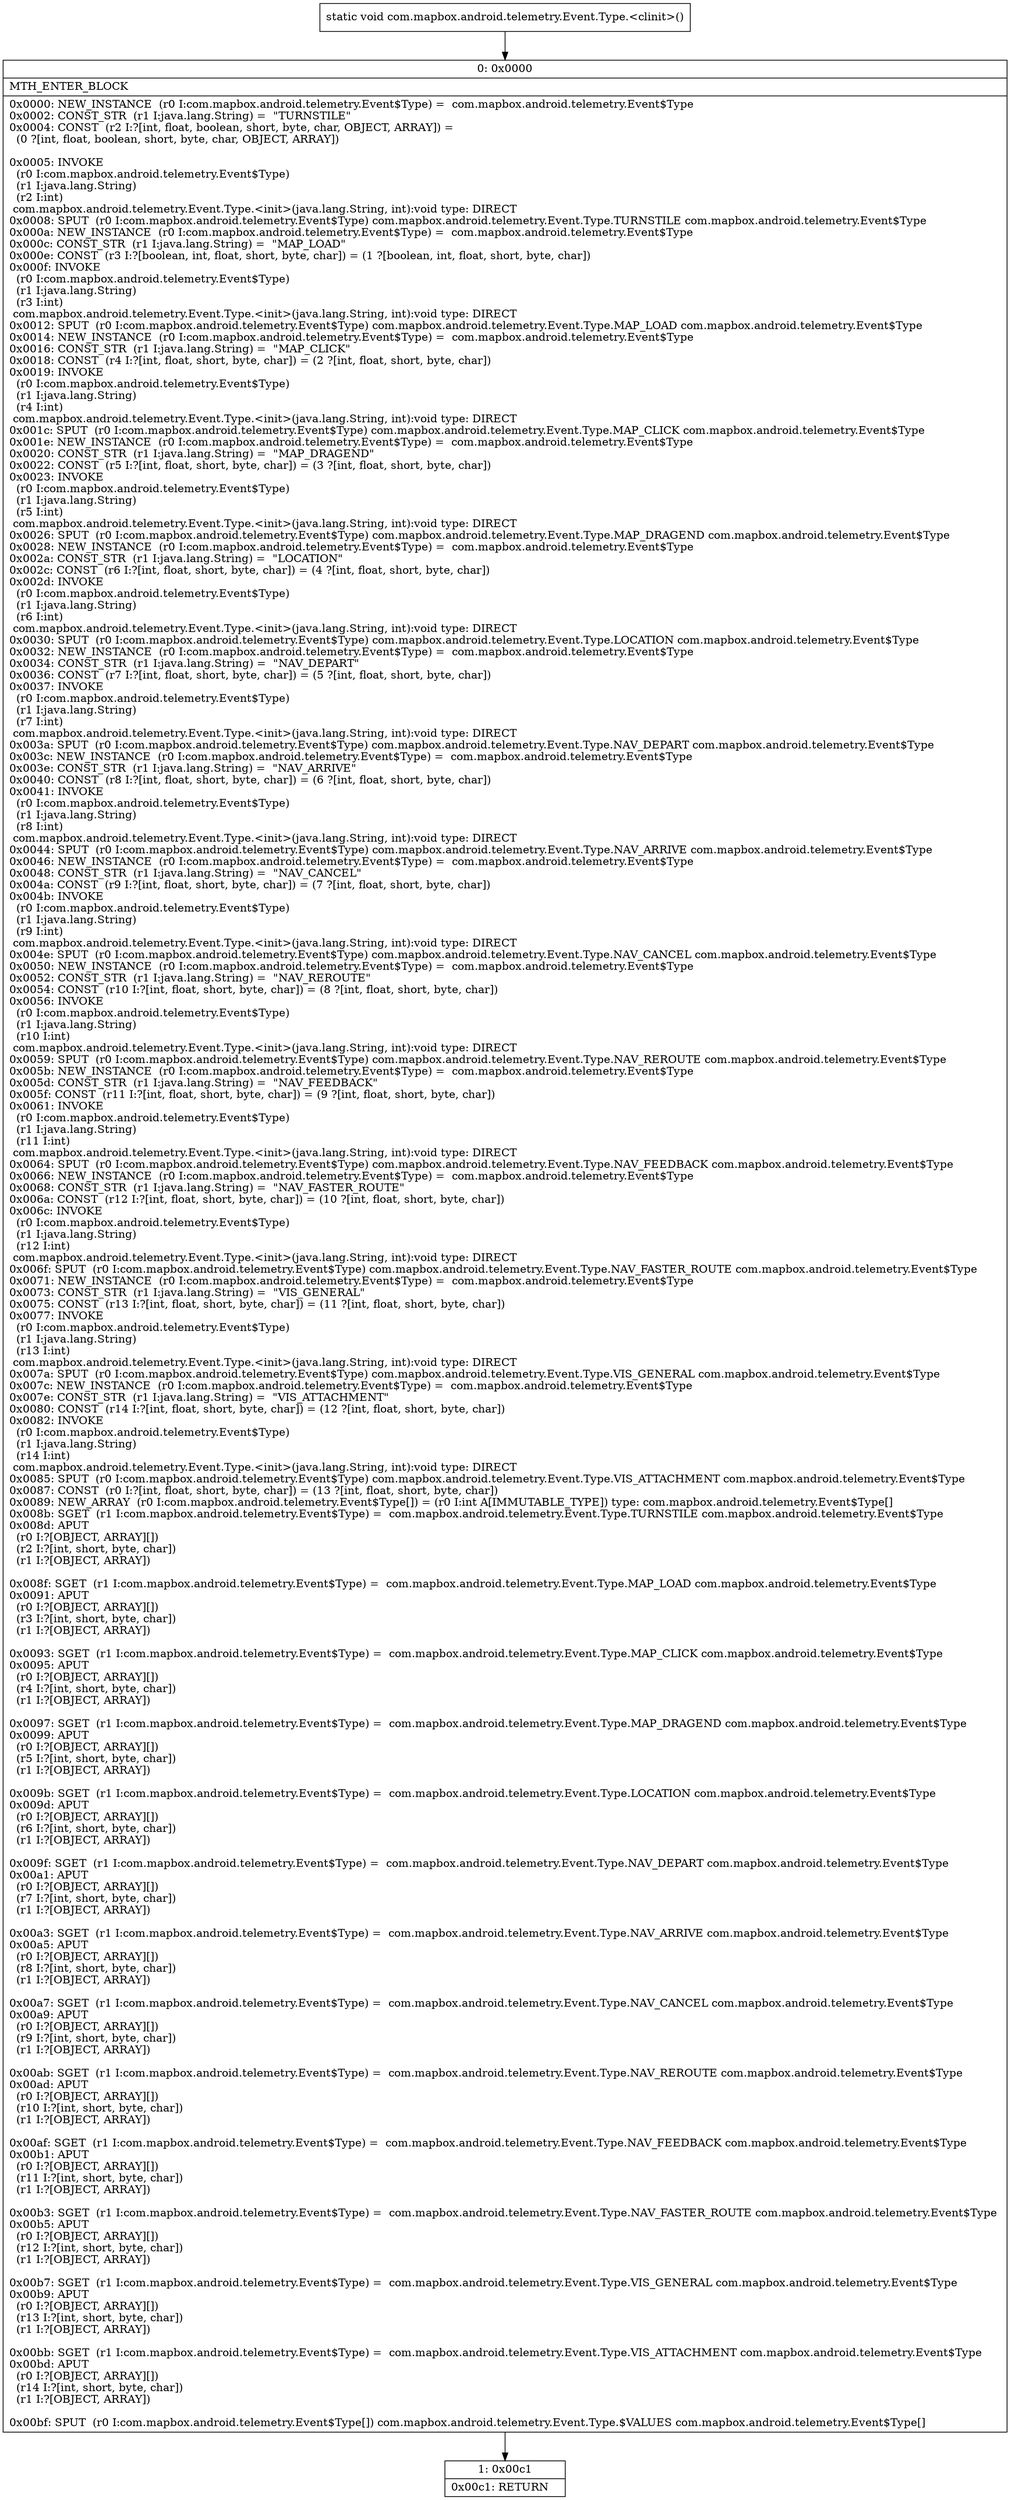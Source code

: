 digraph "CFG forcom.mapbox.android.telemetry.Event.Type.\<clinit\>()V" {
Node_0 [shape=record,label="{0\:\ 0x0000|MTH_ENTER_BLOCK\l|0x0000: NEW_INSTANCE  (r0 I:com.mapbox.android.telemetry.Event$Type) =  com.mapbox.android.telemetry.Event$Type \l0x0002: CONST_STR  (r1 I:java.lang.String) =  \"TURNSTILE\" \l0x0004: CONST  (r2 I:?[int, float, boolean, short, byte, char, OBJECT, ARRAY]) = \l  (0 ?[int, float, boolean, short, byte, char, OBJECT, ARRAY])\l \l0x0005: INVOKE  \l  (r0 I:com.mapbox.android.telemetry.Event$Type)\l  (r1 I:java.lang.String)\l  (r2 I:int)\l com.mapbox.android.telemetry.Event.Type.\<init\>(java.lang.String, int):void type: DIRECT \l0x0008: SPUT  (r0 I:com.mapbox.android.telemetry.Event$Type) com.mapbox.android.telemetry.Event.Type.TURNSTILE com.mapbox.android.telemetry.Event$Type \l0x000a: NEW_INSTANCE  (r0 I:com.mapbox.android.telemetry.Event$Type) =  com.mapbox.android.telemetry.Event$Type \l0x000c: CONST_STR  (r1 I:java.lang.String) =  \"MAP_LOAD\" \l0x000e: CONST  (r3 I:?[boolean, int, float, short, byte, char]) = (1 ?[boolean, int, float, short, byte, char]) \l0x000f: INVOKE  \l  (r0 I:com.mapbox.android.telemetry.Event$Type)\l  (r1 I:java.lang.String)\l  (r3 I:int)\l com.mapbox.android.telemetry.Event.Type.\<init\>(java.lang.String, int):void type: DIRECT \l0x0012: SPUT  (r0 I:com.mapbox.android.telemetry.Event$Type) com.mapbox.android.telemetry.Event.Type.MAP_LOAD com.mapbox.android.telemetry.Event$Type \l0x0014: NEW_INSTANCE  (r0 I:com.mapbox.android.telemetry.Event$Type) =  com.mapbox.android.telemetry.Event$Type \l0x0016: CONST_STR  (r1 I:java.lang.String) =  \"MAP_CLICK\" \l0x0018: CONST  (r4 I:?[int, float, short, byte, char]) = (2 ?[int, float, short, byte, char]) \l0x0019: INVOKE  \l  (r0 I:com.mapbox.android.telemetry.Event$Type)\l  (r1 I:java.lang.String)\l  (r4 I:int)\l com.mapbox.android.telemetry.Event.Type.\<init\>(java.lang.String, int):void type: DIRECT \l0x001c: SPUT  (r0 I:com.mapbox.android.telemetry.Event$Type) com.mapbox.android.telemetry.Event.Type.MAP_CLICK com.mapbox.android.telemetry.Event$Type \l0x001e: NEW_INSTANCE  (r0 I:com.mapbox.android.telemetry.Event$Type) =  com.mapbox.android.telemetry.Event$Type \l0x0020: CONST_STR  (r1 I:java.lang.String) =  \"MAP_DRAGEND\" \l0x0022: CONST  (r5 I:?[int, float, short, byte, char]) = (3 ?[int, float, short, byte, char]) \l0x0023: INVOKE  \l  (r0 I:com.mapbox.android.telemetry.Event$Type)\l  (r1 I:java.lang.String)\l  (r5 I:int)\l com.mapbox.android.telemetry.Event.Type.\<init\>(java.lang.String, int):void type: DIRECT \l0x0026: SPUT  (r0 I:com.mapbox.android.telemetry.Event$Type) com.mapbox.android.telemetry.Event.Type.MAP_DRAGEND com.mapbox.android.telemetry.Event$Type \l0x0028: NEW_INSTANCE  (r0 I:com.mapbox.android.telemetry.Event$Type) =  com.mapbox.android.telemetry.Event$Type \l0x002a: CONST_STR  (r1 I:java.lang.String) =  \"LOCATION\" \l0x002c: CONST  (r6 I:?[int, float, short, byte, char]) = (4 ?[int, float, short, byte, char]) \l0x002d: INVOKE  \l  (r0 I:com.mapbox.android.telemetry.Event$Type)\l  (r1 I:java.lang.String)\l  (r6 I:int)\l com.mapbox.android.telemetry.Event.Type.\<init\>(java.lang.String, int):void type: DIRECT \l0x0030: SPUT  (r0 I:com.mapbox.android.telemetry.Event$Type) com.mapbox.android.telemetry.Event.Type.LOCATION com.mapbox.android.telemetry.Event$Type \l0x0032: NEW_INSTANCE  (r0 I:com.mapbox.android.telemetry.Event$Type) =  com.mapbox.android.telemetry.Event$Type \l0x0034: CONST_STR  (r1 I:java.lang.String) =  \"NAV_DEPART\" \l0x0036: CONST  (r7 I:?[int, float, short, byte, char]) = (5 ?[int, float, short, byte, char]) \l0x0037: INVOKE  \l  (r0 I:com.mapbox.android.telemetry.Event$Type)\l  (r1 I:java.lang.String)\l  (r7 I:int)\l com.mapbox.android.telemetry.Event.Type.\<init\>(java.lang.String, int):void type: DIRECT \l0x003a: SPUT  (r0 I:com.mapbox.android.telemetry.Event$Type) com.mapbox.android.telemetry.Event.Type.NAV_DEPART com.mapbox.android.telemetry.Event$Type \l0x003c: NEW_INSTANCE  (r0 I:com.mapbox.android.telemetry.Event$Type) =  com.mapbox.android.telemetry.Event$Type \l0x003e: CONST_STR  (r1 I:java.lang.String) =  \"NAV_ARRIVE\" \l0x0040: CONST  (r8 I:?[int, float, short, byte, char]) = (6 ?[int, float, short, byte, char]) \l0x0041: INVOKE  \l  (r0 I:com.mapbox.android.telemetry.Event$Type)\l  (r1 I:java.lang.String)\l  (r8 I:int)\l com.mapbox.android.telemetry.Event.Type.\<init\>(java.lang.String, int):void type: DIRECT \l0x0044: SPUT  (r0 I:com.mapbox.android.telemetry.Event$Type) com.mapbox.android.telemetry.Event.Type.NAV_ARRIVE com.mapbox.android.telemetry.Event$Type \l0x0046: NEW_INSTANCE  (r0 I:com.mapbox.android.telemetry.Event$Type) =  com.mapbox.android.telemetry.Event$Type \l0x0048: CONST_STR  (r1 I:java.lang.String) =  \"NAV_CANCEL\" \l0x004a: CONST  (r9 I:?[int, float, short, byte, char]) = (7 ?[int, float, short, byte, char]) \l0x004b: INVOKE  \l  (r0 I:com.mapbox.android.telemetry.Event$Type)\l  (r1 I:java.lang.String)\l  (r9 I:int)\l com.mapbox.android.telemetry.Event.Type.\<init\>(java.lang.String, int):void type: DIRECT \l0x004e: SPUT  (r0 I:com.mapbox.android.telemetry.Event$Type) com.mapbox.android.telemetry.Event.Type.NAV_CANCEL com.mapbox.android.telemetry.Event$Type \l0x0050: NEW_INSTANCE  (r0 I:com.mapbox.android.telemetry.Event$Type) =  com.mapbox.android.telemetry.Event$Type \l0x0052: CONST_STR  (r1 I:java.lang.String) =  \"NAV_REROUTE\" \l0x0054: CONST  (r10 I:?[int, float, short, byte, char]) = (8 ?[int, float, short, byte, char]) \l0x0056: INVOKE  \l  (r0 I:com.mapbox.android.telemetry.Event$Type)\l  (r1 I:java.lang.String)\l  (r10 I:int)\l com.mapbox.android.telemetry.Event.Type.\<init\>(java.lang.String, int):void type: DIRECT \l0x0059: SPUT  (r0 I:com.mapbox.android.telemetry.Event$Type) com.mapbox.android.telemetry.Event.Type.NAV_REROUTE com.mapbox.android.telemetry.Event$Type \l0x005b: NEW_INSTANCE  (r0 I:com.mapbox.android.telemetry.Event$Type) =  com.mapbox.android.telemetry.Event$Type \l0x005d: CONST_STR  (r1 I:java.lang.String) =  \"NAV_FEEDBACK\" \l0x005f: CONST  (r11 I:?[int, float, short, byte, char]) = (9 ?[int, float, short, byte, char]) \l0x0061: INVOKE  \l  (r0 I:com.mapbox.android.telemetry.Event$Type)\l  (r1 I:java.lang.String)\l  (r11 I:int)\l com.mapbox.android.telemetry.Event.Type.\<init\>(java.lang.String, int):void type: DIRECT \l0x0064: SPUT  (r0 I:com.mapbox.android.telemetry.Event$Type) com.mapbox.android.telemetry.Event.Type.NAV_FEEDBACK com.mapbox.android.telemetry.Event$Type \l0x0066: NEW_INSTANCE  (r0 I:com.mapbox.android.telemetry.Event$Type) =  com.mapbox.android.telemetry.Event$Type \l0x0068: CONST_STR  (r1 I:java.lang.String) =  \"NAV_FASTER_ROUTE\" \l0x006a: CONST  (r12 I:?[int, float, short, byte, char]) = (10 ?[int, float, short, byte, char]) \l0x006c: INVOKE  \l  (r0 I:com.mapbox.android.telemetry.Event$Type)\l  (r1 I:java.lang.String)\l  (r12 I:int)\l com.mapbox.android.telemetry.Event.Type.\<init\>(java.lang.String, int):void type: DIRECT \l0x006f: SPUT  (r0 I:com.mapbox.android.telemetry.Event$Type) com.mapbox.android.telemetry.Event.Type.NAV_FASTER_ROUTE com.mapbox.android.telemetry.Event$Type \l0x0071: NEW_INSTANCE  (r0 I:com.mapbox.android.telemetry.Event$Type) =  com.mapbox.android.telemetry.Event$Type \l0x0073: CONST_STR  (r1 I:java.lang.String) =  \"VIS_GENERAL\" \l0x0075: CONST  (r13 I:?[int, float, short, byte, char]) = (11 ?[int, float, short, byte, char]) \l0x0077: INVOKE  \l  (r0 I:com.mapbox.android.telemetry.Event$Type)\l  (r1 I:java.lang.String)\l  (r13 I:int)\l com.mapbox.android.telemetry.Event.Type.\<init\>(java.lang.String, int):void type: DIRECT \l0x007a: SPUT  (r0 I:com.mapbox.android.telemetry.Event$Type) com.mapbox.android.telemetry.Event.Type.VIS_GENERAL com.mapbox.android.telemetry.Event$Type \l0x007c: NEW_INSTANCE  (r0 I:com.mapbox.android.telemetry.Event$Type) =  com.mapbox.android.telemetry.Event$Type \l0x007e: CONST_STR  (r1 I:java.lang.String) =  \"VIS_ATTACHMENT\" \l0x0080: CONST  (r14 I:?[int, float, short, byte, char]) = (12 ?[int, float, short, byte, char]) \l0x0082: INVOKE  \l  (r0 I:com.mapbox.android.telemetry.Event$Type)\l  (r1 I:java.lang.String)\l  (r14 I:int)\l com.mapbox.android.telemetry.Event.Type.\<init\>(java.lang.String, int):void type: DIRECT \l0x0085: SPUT  (r0 I:com.mapbox.android.telemetry.Event$Type) com.mapbox.android.telemetry.Event.Type.VIS_ATTACHMENT com.mapbox.android.telemetry.Event$Type \l0x0087: CONST  (r0 I:?[int, float, short, byte, char]) = (13 ?[int, float, short, byte, char]) \l0x0089: NEW_ARRAY  (r0 I:com.mapbox.android.telemetry.Event$Type[]) = (r0 I:int A[IMMUTABLE_TYPE]) type: com.mapbox.android.telemetry.Event$Type[] \l0x008b: SGET  (r1 I:com.mapbox.android.telemetry.Event$Type) =  com.mapbox.android.telemetry.Event.Type.TURNSTILE com.mapbox.android.telemetry.Event$Type \l0x008d: APUT  \l  (r0 I:?[OBJECT, ARRAY][])\l  (r2 I:?[int, short, byte, char])\l  (r1 I:?[OBJECT, ARRAY])\l \l0x008f: SGET  (r1 I:com.mapbox.android.telemetry.Event$Type) =  com.mapbox.android.telemetry.Event.Type.MAP_LOAD com.mapbox.android.telemetry.Event$Type \l0x0091: APUT  \l  (r0 I:?[OBJECT, ARRAY][])\l  (r3 I:?[int, short, byte, char])\l  (r1 I:?[OBJECT, ARRAY])\l \l0x0093: SGET  (r1 I:com.mapbox.android.telemetry.Event$Type) =  com.mapbox.android.telemetry.Event.Type.MAP_CLICK com.mapbox.android.telemetry.Event$Type \l0x0095: APUT  \l  (r0 I:?[OBJECT, ARRAY][])\l  (r4 I:?[int, short, byte, char])\l  (r1 I:?[OBJECT, ARRAY])\l \l0x0097: SGET  (r1 I:com.mapbox.android.telemetry.Event$Type) =  com.mapbox.android.telemetry.Event.Type.MAP_DRAGEND com.mapbox.android.telemetry.Event$Type \l0x0099: APUT  \l  (r0 I:?[OBJECT, ARRAY][])\l  (r5 I:?[int, short, byte, char])\l  (r1 I:?[OBJECT, ARRAY])\l \l0x009b: SGET  (r1 I:com.mapbox.android.telemetry.Event$Type) =  com.mapbox.android.telemetry.Event.Type.LOCATION com.mapbox.android.telemetry.Event$Type \l0x009d: APUT  \l  (r0 I:?[OBJECT, ARRAY][])\l  (r6 I:?[int, short, byte, char])\l  (r1 I:?[OBJECT, ARRAY])\l \l0x009f: SGET  (r1 I:com.mapbox.android.telemetry.Event$Type) =  com.mapbox.android.telemetry.Event.Type.NAV_DEPART com.mapbox.android.telemetry.Event$Type \l0x00a1: APUT  \l  (r0 I:?[OBJECT, ARRAY][])\l  (r7 I:?[int, short, byte, char])\l  (r1 I:?[OBJECT, ARRAY])\l \l0x00a3: SGET  (r1 I:com.mapbox.android.telemetry.Event$Type) =  com.mapbox.android.telemetry.Event.Type.NAV_ARRIVE com.mapbox.android.telemetry.Event$Type \l0x00a5: APUT  \l  (r0 I:?[OBJECT, ARRAY][])\l  (r8 I:?[int, short, byte, char])\l  (r1 I:?[OBJECT, ARRAY])\l \l0x00a7: SGET  (r1 I:com.mapbox.android.telemetry.Event$Type) =  com.mapbox.android.telemetry.Event.Type.NAV_CANCEL com.mapbox.android.telemetry.Event$Type \l0x00a9: APUT  \l  (r0 I:?[OBJECT, ARRAY][])\l  (r9 I:?[int, short, byte, char])\l  (r1 I:?[OBJECT, ARRAY])\l \l0x00ab: SGET  (r1 I:com.mapbox.android.telemetry.Event$Type) =  com.mapbox.android.telemetry.Event.Type.NAV_REROUTE com.mapbox.android.telemetry.Event$Type \l0x00ad: APUT  \l  (r0 I:?[OBJECT, ARRAY][])\l  (r10 I:?[int, short, byte, char])\l  (r1 I:?[OBJECT, ARRAY])\l \l0x00af: SGET  (r1 I:com.mapbox.android.telemetry.Event$Type) =  com.mapbox.android.telemetry.Event.Type.NAV_FEEDBACK com.mapbox.android.telemetry.Event$Type \l0x00b1: APUT  \l  (r0 I:?[OBJECT, ARRAY][])\l  (r11 I:?[int, short, byte, char])\l  (r1 I:?[OBJECT, ARRAY])\l \l0x00b3: SGET  (r1 I:com.mapbox.android.telemetry.Event$Type) =  com.mapbox.android.telemetry.Event.Type.NAV_FASTER_ROUTE com.mapbox.android.telemetry.Event$Type \l0x00b5: APUT  \l  (r0 I:?[OBJECT, ARRAY][])\l  (r12 I:?[int, short, byte, char])\l  (r1 I:?[OBJECT, ARRAY])\l \l0x00b7: SGET  (r1 I:com.mapbox.android.telemetry.Event$Type) =  com.mapbox.android.telemetry.Event.Type.VIS_GENERAL com.mapbox.android.telemetry.Event$Type \l0x00b9: APUT  \l  (r0 I:?[OBJECT, ARRAY][])\l  (r13 I:?[int, short, byte, char])\l  (r1 I:?[OBJECT, ARRAY])\l \l0x00bb: SGET  (r1 I:com.mapbox.android.telemetry.Event$Type) =  com.mapbox.android.telemetry.Event.Type.VIS_ATTACHMENT com.mapbox.android.telemetry.Event$Type \l0x00bd: APUT  \l  (r0 I:?[OBJECT, ARRAY][])\l  (r14 I:?[int, short, byte, char])\l  (r1 I:?[OBJECT, ARRAY])\l \l0x00bf: SPUT  (r0 I:com.mapbox.android.telemetry.Event$Type[]) com.mapbox.android.telemetry.Event.Type.$VALUES com.mapbox.android.telemetry.Event$Type[] \l}"];
Node_1 [shape=record,label="{1\:\ 0x00c1|0x00c1: RETURN   \l}"];
MethodNode[shape=record,label="{static void com.mapbox.android.telemetry.Event.Type.\<clinit\>() }"];
MethodNode -> Node_0;
Node_0 -> Node_1;
}

